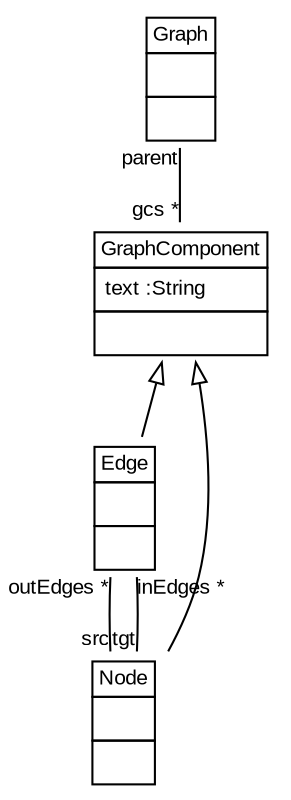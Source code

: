 
 digraph ClassDiagram {
    node [shape = none, fontsize = 10, fontname = "Arial"]; 
    edge [fontsize = 10, fontname = "Arial"];
    
    
    _Graph [label=<<table border='0' cellborder='1' cellspacing='0'> <tr> <td HREF="../examples/org/sdmlib/examples/helloworld/Graph.java">Graph</td> </tr> <tr><td><table border='0' cellborder='0' cellspacing='0'> <tr><td> </td></tr> </table></td></tr> <tr><td><table border='0' cellborder='0' cellspacing='0'> <tr><td> </td></tr> </table></td></tr> </table>>];
    _GraphComponent [label=<<table border='0' cellborder='1' cellspacing='0'> <tr> <td HREF="../examples/org/sdmlib/examples/helloworld/GraphComponent.java">GraphComponent</td> </tr> <tr><td><table border='0' cellborder='0' cellspacing='0'> <tr><td align='left'>text :String</td></tr>  </table></td></tr> <tr><td><table border='0' cellborder='0' cellspacing='0'> <tr><td> </td></tr> </table></td></tr> </table>>];
    _Edge [label=<<table border='0' cellborder='1' cellspacing='0'> <tr> <td HREF="../examples/org/sdmlib/examples/helloworld/Edge.java">Edge</td> </tr> <tr><td><table border='0' cellborder='0' cellspacing='0'> <tr><td> </td></tr> </table></td></tr> <tr><td><table border='0' cellborder='0' cellspacing='0'> <tr><td> </td></tr> </table></td></tr> </table>>];
    _Node [label=<<table border='0' cellborder='1' cellspacing='0'> <tr> <td HREF="../examples/org/sdmlib/examples/helloworld/Node.java">Node</td> </tr> <tr><td><table border='0' cellborder='0' cellspacing='0'> <tr><td> </td></tr> </table></td></tr> <tr><td><table border='0' cellborder='0' cellspacing='0'> <tr><td> </td></tr> </table></td></tr> </table>>];
    
    
    
    _GraphComponent ->  _Edge [dir = "back" arrowtail = "empty"];
    _GraphComponent ->  _Node [dir = "back" arrowtail = "empty"];
    _Graph -> _GraphComponent [headlabel = "gcs *" taillabel = "parent" arrowhead = "none" ];
    _Edge -> _Node [headlabel = "src" taillabel = "outEdges *" arrowhead = "none" ];
    _Edge -> _Node [headlabel = "tgt" taillabel = "inEdges *" arrowhead = "none" ];
}
